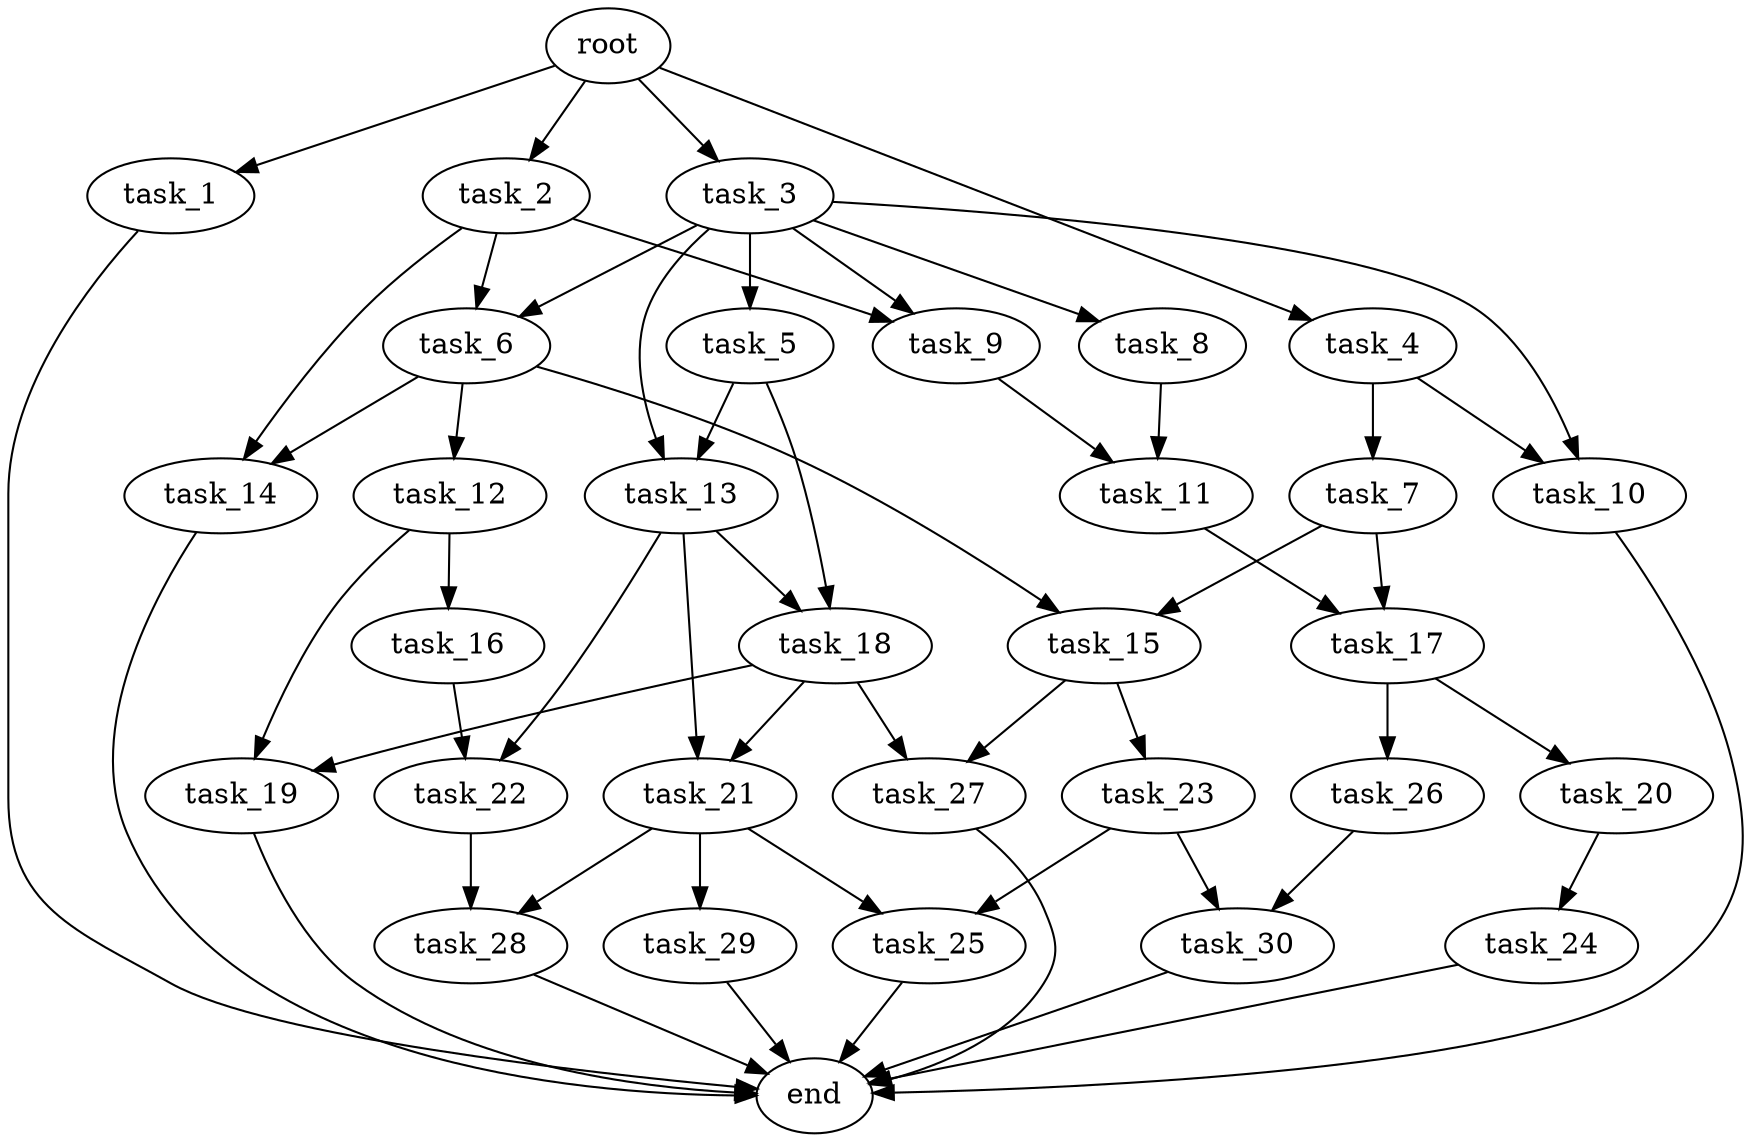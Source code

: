 digraph G {
  root [size="0.000000e+00"];
  task_1 [size="1.812177e+09"];
  task_2 [size="9.769330e+08"];
  task_3 [size="1.280313e+09"];
  task_4 [size="2.587260e+09"];
  task_5 [size="8.083630e+09"];
  task_6 [size="7.629419e+09"];
  task_7 [size="1.831501e+09"];
  task_8 [size="6.797444e+09"];
  task_9 [size="3.356989e+09"];
  task_10 [size="8.939089e+08"];
  task_11 [size="3.553479e+09"];
  task_12 [size="7.442355e+09"];
  task_13 [size="3.071546e+09"];
  task_14 [size="7.881116e+09"];
  task_15 [size="3.313840e+09"];
  task_16 [size="2.606332e+09"];
  task_17 [size="2.941217e+09"];
  task_18 [size="8.512288e+09"];
  task_19 [size="4.705895e+09"];
  task_20 [size="8.664067e+09"];
  task_21 [size="5.836163e+09"];
  task_22 [size="9.443066e+09"];
  task_23 [size="7.130862e+08"];
  task_24 [size="8.894371e+09"];
  task_25 [size="5.005273e+09"];
  task_26 [size="8.675110e+09"];
  task_27 [size="3.817311e+09"];
  task_28 [size="2.984259e+09"];
  task_29 [size="5.415656e+08"];
  task_30 [size="8.542543e+09"];
  end [size="0.000000e+00"];

  root -> task_1 [size="1.000000e-12"];
  root -> task_2 [size="1.000000e-12"];
  root -> task_3 [size="1.000000e-12"];
  root -> task_4 [size="1.000000e-12"];
  task_1 -> end [size="1.000000e-12"];
  task_2 -> task_6 [size="3.814710e+08"];
  task_2 -> task_9 [size="1.678494e+08"];
  task_2 -> task_14 [size="3.940558e+08"];
  task_3 -> task_5 [size="8.083630e+08"];
  task_3 -> task_6 [size="3.814710e+08"];
  task_3 -> task_8 [size="6.797444e+08"];
  task_3 -> task_9 [size="1.678494e+08"];
  task_3 -> task_10 [size="4.469545e+07"];
  task_3 -> task_13 [size="1.535773e+08"];
  task_4 -> task_7 [size="1.831501e+08"];
  task_4 -> task_10 [size="4.469545e+07"];
  task_5 -> task_13 [size="1.535773e+08"];
  task_5 -> task_18 [size="4.256144e+08"];
  task_6 -> task_12 [size="7.442355e+08"];
  task_6 -> task_14 [size="3.940558e+08"];
  task_6 -> task_15 [size="1.656920e+08"];
  task_7 -> task_15 [size="1.656920e+08"];
  task_7 -> task_17 [size="1.470609e+08"];
  task_8 -> task_11 [size="1.776739e+08"];
  task_9 -> task_11 [size="1.776739e+08"];
  task_10 -> end [size="1.000000e-12"];
  task_11 -> task_17 [size="1.470609e+08"];
  task_12 -> task_16 [size="2.606332e+08"];
  task_12 -> task_19 [size="2.352948e+08"];
  task_13 -> task_18 [size="4.256144e+08"];
  task_13 -> task_21 [size="2.918081e+08"];
  task_13 -> task_22 [size="4.721533e+08"];
  task_14 -> end [size="1.000000e-12"];
  task_15 -> task_23 [size="7.130862e+07"];
  task_15 -> task_27 [size="1.908655e+08"];
  task_16 -> task_22 [size="4.721533e+08"];
  task_17 -> task_20 [size="8.664067e+08"];
  task_17 -> task_26 [size="8.675110e+08"];
  task_18 -> task_19 [size="2.352948e+08"];
  task_18 -> task_21 [size="2.918081e+08"];
  task_18 -> task_27 [size="1.908655e+08"];
  task_19 -> end [size="1.000000e-12"];
  task_20 -> task_24 [size="8.894371e+08"];
  task_21 -> task_25 [size="2.502637e+08"];
  task_21 -> task_28 [size="1.492130e+08"];
  task_21 -> task_29 [size="5.415656e+07"];
  task_22 -> task_28 [size="1.492130e+08"];
  task_23 -> task_25 [size="2.502637e+08"];
  task_23 -> task_30 [size="4.271272e+08"];
  task_24 -> end [size="1.000000e-12"];
  task_25 -> end [size="1.000000e-12"];
  task_26 -> task_30 [size="4.271272e+08"];
  task_27 -> end [size="1.000000e-12"];
  task_28 -> end [size="1.000000e-12"];
  task_29 -> end [size="1.000000e-12"];
  task_30 -> end [size="1.000000e-12"];
}

